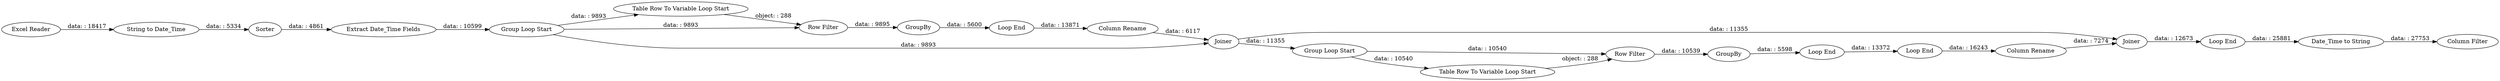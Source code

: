 digraph {
	"-3123345547882643063_5" [label="Loop End"]
	"-3123345547882643063_25" [label="Column Rename"]
	"-3123345547882643063_22" [label="Loop End"]
	"-3123345547882643063_1" [label="Excel Reader"]
	"-3123345547882643063_27" [label="Row Filter"]
	"-3123345547882643063_2" [label="String to Date_Time"]
	"-3123345547882643063_3" [label="Extract Date_Time Fields"]
	"-3123345547882643063_4" [label="Group Loop Start"]
	"-3123345547882643063_9" [label="Row Filter"]
	"-3123345547882643063_11" [label=GroupBy]
	"-3123345547882643063_29" [label="Loop End"]
	"-3123345547882643063_32" [label="Date_Time to String"]
	"-3123345547882643063_30" [label=GroupBy]
	"-3123345547882643063_12" [label=Joiner]
	"-3123345547882643063_26" [label=Joiner]
	"-3123345547882643063_23" [label="Column Rename"]
	"-3123345547882643063_28" [label="Table Row To Variable Loop Start"]
	"-3123345547882643063_7" [label=Sorter]
	"-3123345547882643063_31" [label="Loop End"]
	"-3123345547882643063_24" [label="Group Loop Start"]
	"-3123345547882643063_33" [label="Column Filter"]
	"-3123345547882643063_10" [label="Table Row To Variable Loop Start"]
	"-3123345547882643063_9" -> "-3123345547882643063_11" [label="data: : 9895"]
	"-3123345547882643063_7" -> "-3123345547882643063_3" [label="data: : 4861"]
	"-3123345547882643063_25" -> "-3123345547882643063_26" [label="data: : 7274"]
	"-3123345547882643063_12" -> "-3123345547882643063_26" [label="data: : 11355"]
	"-3123345547882643063_29" -> "-3123345547882643063_31" [label="data: : 13372"]
	"-3123345547882643063_2" -> "-3123345547882643063_7" [label="data: : 5334"]
	"-3123345547882643063_12" -> "-3123345547882643063_24" [label="data: : 11355"]
	"-3123345547882643063_26" -> "-3123345547882643063_22" [label="data: : 12673"]
	"-3123345547882643063_4" -> "-3123345547882643063_12" [label="data: : 9893"]
	"-3123345547882643063_23" -> "-3123345547882643063_12" [label="data: : 6117"]
	"-3123345547882643063_24" -> "-3123345547882643063_27" [label="data: : 10540"]
	"-3123345547882643063_32" -> "-3123345547882643063_33" [label="data: : 27753"]
	"-3123345547882643063_31" -> "-3123345547882643063_25" [label="data: : 16243"]
	"-3123345547882643063_4" -> "-3123345547882643063_9" [label="data: : 9893"]
	"-3123345547882643063_10" -> "-3123345547882643063_9" [label="object: : 288"]
	"-3123345547882643063_5" -> "-3123345547882643063_23" [label="data: : 13871"]
	"-3123345547882643063_4" -> "-3123345547882643063_10" [label="data: : 9893"]
	"-3123345547882643063_24" -> "-3123345547882643063_28" [label="data: : 10540"]
	"-3123345547882643063_3" -> "-3123345547882643063_4" [label="data: : 10599"]
	"-3123345547882643063_27" -> "-3123345547882643063_30" [label="data: : 10539"]
	"-3123345547882643063_11" -> "-3123345547882643063_5" [label="data: : 5600"]
	"-3123345547882643063_22" -> "-3123345547882643063_32" [label="data: : 25881"]
	"-3123345547882643063_30" -> "-3123345547882643063_29" [label="data: : 5598"]
	"-3123345547882643063_1" -> "-3123345547882643063_2" [label="data: : 18417"]
	"-3123345547882643063_28" -> "-3123345547882643063_27" [label="object: : 288"]
	rankdir=LR
}
